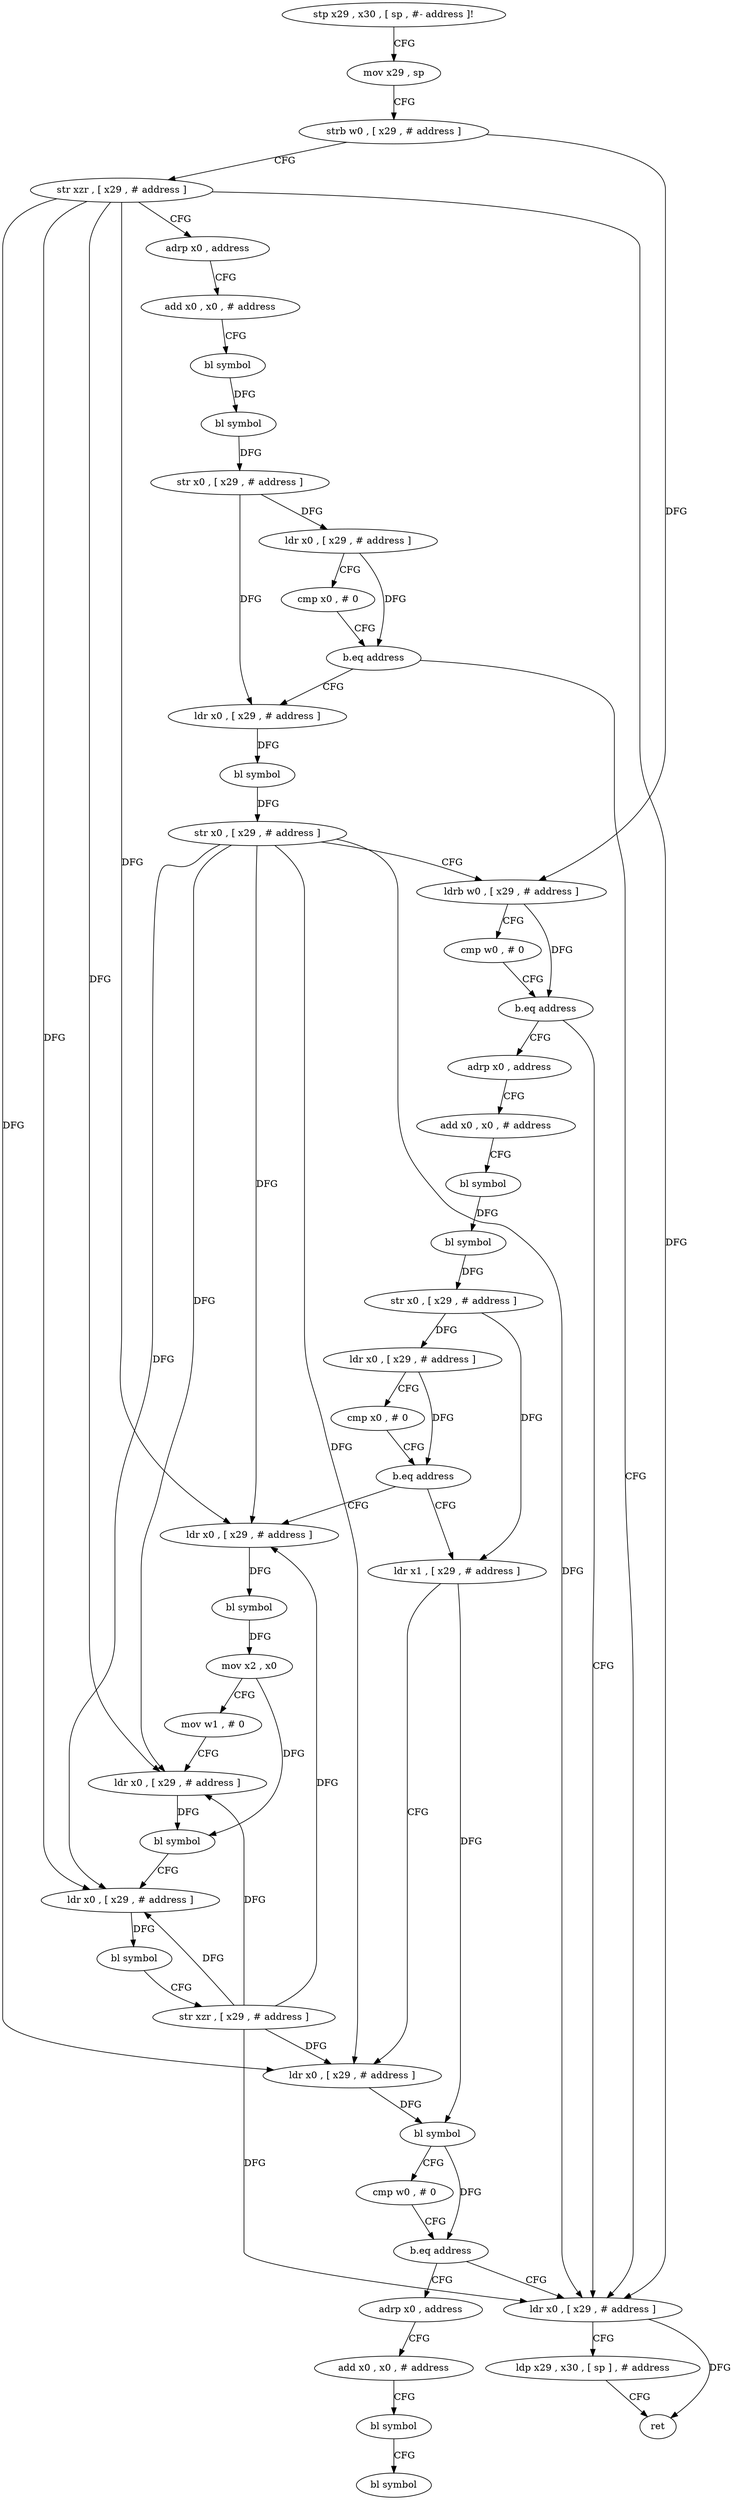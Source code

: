 digraph "func" {
"4218872" [label = "stp x29 , x30 , [ sp , #- address ]!" ]
"4218876" [label = "mov x29 , sp" ]
"4218880" [label = "strb w0 , [ x29 , # address ]" ]
"4218884" [label = "str xzr , [ x29 , # address ]" ]
"4218888" [label = "adrp x0 , address" ]
"4218892" [label = "add x0 , x0 , # address" ]
"4218896" [label = "bl symbol" ]
"4218900" [label = "bl symbol" ]
"4218904" [label = "str x0 , [ x29 , # address ]" ]
"4218908" [label = "ldr x0 , [ x29 , # address ]" ]
"4218912" [label = "cmp x0 , # 0" ]
"4218916" [label = "b.eq address" ]
"4219100" [label = "ldr x0 , [ x29 , # address ]" ]
"4218920" [label = "ldr x0 , [ x29 , # address ]" ]
"4219104" [label = "ldp x29 , x30 , [ sp ] , # address" ]
"4219108" [label = "ret" ]
"4218924" [label = "bl symbol" ]
"4218928" [label = "str x0 , [ x29 , # address ]" ]
"4218932" [label = "ldrb w0 , [ x29 , # address ]" ]
"4218936" [label = "cmp w0 , # 0" ]
"4218940" [label = "b.eq address" ]
"4218944" [label = "adrp x0 , address" ]
"4218948" [label = "add x0 , x0 , # address" ]
"4218952" [label = "bl symbol" ]
"4218956" [label = "bl symbol" ]
"4218960" [label = "str x0 , [ x29 , # address ]" ]
"4218964" [label = "ldr x0 , [ x29 , # address ]" ]
"4218968" [label = "cmp x0 , # 0" ]
"4218972" [label = "b.eq address" ]
"4219064" [label = "ldr x0 , [ x29 , # address ]" ]
"4218976" [label = "ldr x1 , [ x29 , # address ]" ]
"4219068" [label = "bl symbol" ]
"4219072" [label = "mov x2 , x0" ]
"4219076" [label = "mov w1 , # 0" ]
"4219080" [label = "ldr x0 , [ x29 , # address ]" ]
"4219084" [label = "bl symbol" ]
"4219088" [label = "ldr x0 , [ x29 , # address ]" ]
"4219092" [label = "bl symbol" ]
"4219096" [label = "str xzr , [ x29 , # address ]" ]
"4218980" [label = "ldr x0 , [ x29 , # address ]" ]
"4218984" [label = "bl symbol" ]
"4218988" [label = "cmp w0 , # 0" ]
"4218992" [label = "b.eq address" ]
"4218996" [label = "adrp x0 , address" ]
"4219000" [label = "add x0 , x0 , # address" ]
"4219004" [label = "bl symbol" ]
"4219008" [label = "bl symbol" ]
"4218872" -> "4218876" [ label = "CFG" ]
"4218876" -> "4218880" [ label = "CFG" ]
"4218880" -> "4218884" [ label = "CFG" ]
"4218880" -> "4218932" [ label = "DFG" ]
"4218884" -> "4218888" [ label = "CFG" ]
"4218884" -> "4219100" [ label = "DFG" ]
"4218884" -> "4219064" [ label = "DFG" ]
"4218884" -> "4219080" [ label = "DFG" ]
"4218884" -> "4219088" [ label = "DFG" ]
"4218884" -> "4218980" [ label = "DFG" ]
"4218888" -> "4218892" [ label = "CFG" ]
"4218892" -> "4218896" [ label = "CFG" ]
"4218896" -> "4218900" [ label = "DFG" ]
"4218900" -> "4218904" [ label = "DFG" ]
"4218904" -> "4218908" [ label = "DFG" ]
"4218904" -> "4218920" [ label = "DFG" ]
"4218908" -> "4218912" [ label = "CFG" ]
"4218908" -> "4218916" [ label = "DFG" ]
"4218912" -> "4218916" [ label = "CFG" ]
"4218916" -> "4219100" [ label = "CFG" ]
"4218916" -> "4218920" [ label = "CFG" ]
"4219100" -> "4219104" [ label = "CFG" ]
"4219100" -> "4219108" [ label = "DFG" ]
"4218920" -> "4218924" [ label = "DFG" ]
"4219104" -> "4219108" [ label = "CFG" ]
"4218924" -> "4218928" [ label = "DFG" ]
"4218928" -> "4218932" [ label = "CFG" ]
"4218928" -> "4219100" [ label = "DFG" ]
"4218928" -> "4219064" [ label = "DFG" ]
"4218928" -> "4219080" [ label = "DFG" ]
"4218928" -> "4219088" [ label = "DFG" ]
"4218928" -> "4218980" [ label = "DFG" ]
"4218932" -> "4218936" [ label = "CFG" ]
"4218932" -> "4218940" [ label = "DFG" ]
"4218936" -> "4218940" [ label = "CFG" ]
"4218940" -> "4219100" [ label = "CFG" ]
"4218940" -> "4218944" [ label = "CFG" ]
"4218944" -> "4218948" [ label = "CFG" ]
"4218948" -> "4218952" [ label = "CFG" ]
"4218952" -> "4218956" [ label = "DFG" ]
"4218956" -> "4218960" [ label = "DFG" ]
"4218960" -> "4218964" [ label = "DFG" ]
"4218960" -> "4218976" [ label = "DFG" ]
"4218964" -> "4218968" [ label = "CFG" ]
"4218964" -> "4218972" [ label = "DFG" ]
"4218968" -> "4218972" [ label = "CFG" ]
"4218972" -> "4219064" [ label = "CFG" ]
"4218972" -> "4218976" [ label = "CFG" ]
"4219064" -> "4219068" [ label = "DFG" ]
"4218976" -> "4218980" [ label = "CFG" ]
"4218976" -> "4218984" [ label = "DFG" ]
"4219068" -> "4219072" [ label = "DFG" ]
"4219072" -> "4219076" [ label = "CFG" ]
"4219072" -> "4219084" [ label = "DFG" ]
"4219076" -> "4219080" [ label = "CFG" ]
"4219080" -> "4219084" [ label = "DFG" ]
"4219084" -> "4219088" [ label = "CFG" ]
"4219088" -> "4219092" [ label = "DFG" ]
"4219092" -> "4219096" [ label = "CFG" ]
"4219096" -> "4219100" [ label = "DFG" ]
"4219096" -> "4219064" [ label = "DFG" ]
"4219096" -> "4219080" [ label = "DFG" ]
"4219096" -> "4219088" [ label = "DFG" ]
"4219096" -> "4218980" [ label = "DFG" ]
"4218980" -> "4218984" [ label = "DFG" ]
"4218984" -> "4218988" [ label = "CFG" ]
"4218984" -> "4218992" [ label = "DFG" ]
"4218988" -> "4218992" [ label = "CFG" ]
"4218992" -> "4219100" [ label = "CFG" ]
"4218992" -> "4218996" [ label = "CFG" ]
"4218996" -> "4219000" [ label = "CFG" ]
"4219000" -> "4219004" [ label = "CFG" ]
"4219004" -> "4219008" [ label = "CFG" ]
}
